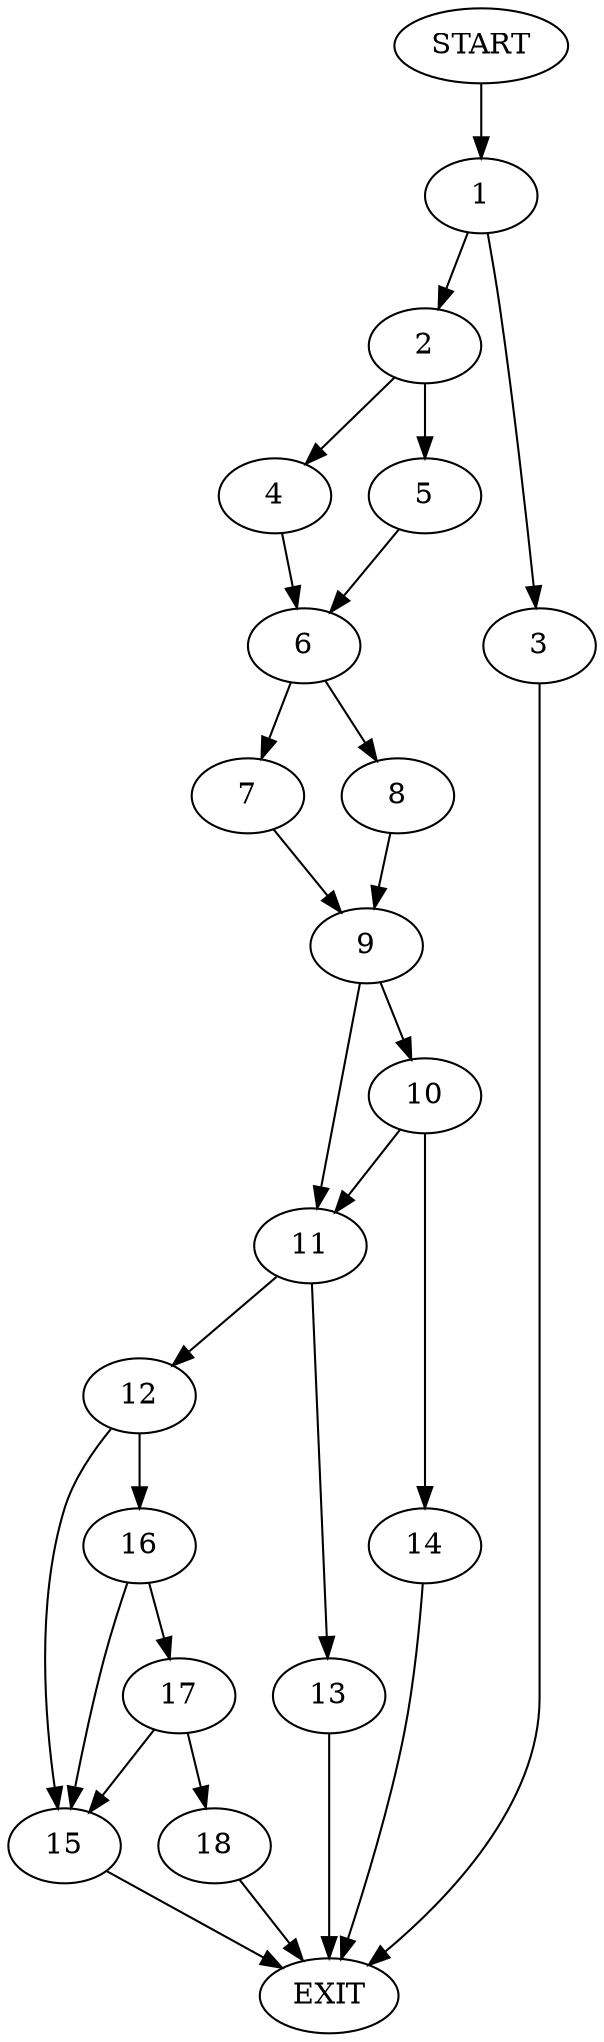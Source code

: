 digraph {
0 [label="START"]
19 [label="EXIT"]
0 -> 1
1 -> 2
1 -> 3
2 -> 4
2 -> 5
3 -> 19
5 -> 6
4 -> 6
6 -> 7
6 -> 8
8 -> 9
7 -> 9
9 -> 10
9 -> 11
11 -> 12
11 -> 13
10 -> 14
10 -> 11
14 -> 19
13 -> 19
12 -> 15
12 -> 16
15 -> 19
16 -> 15
16 -> 17
17 -> 15
17 -> 18
18 -> 19
}
